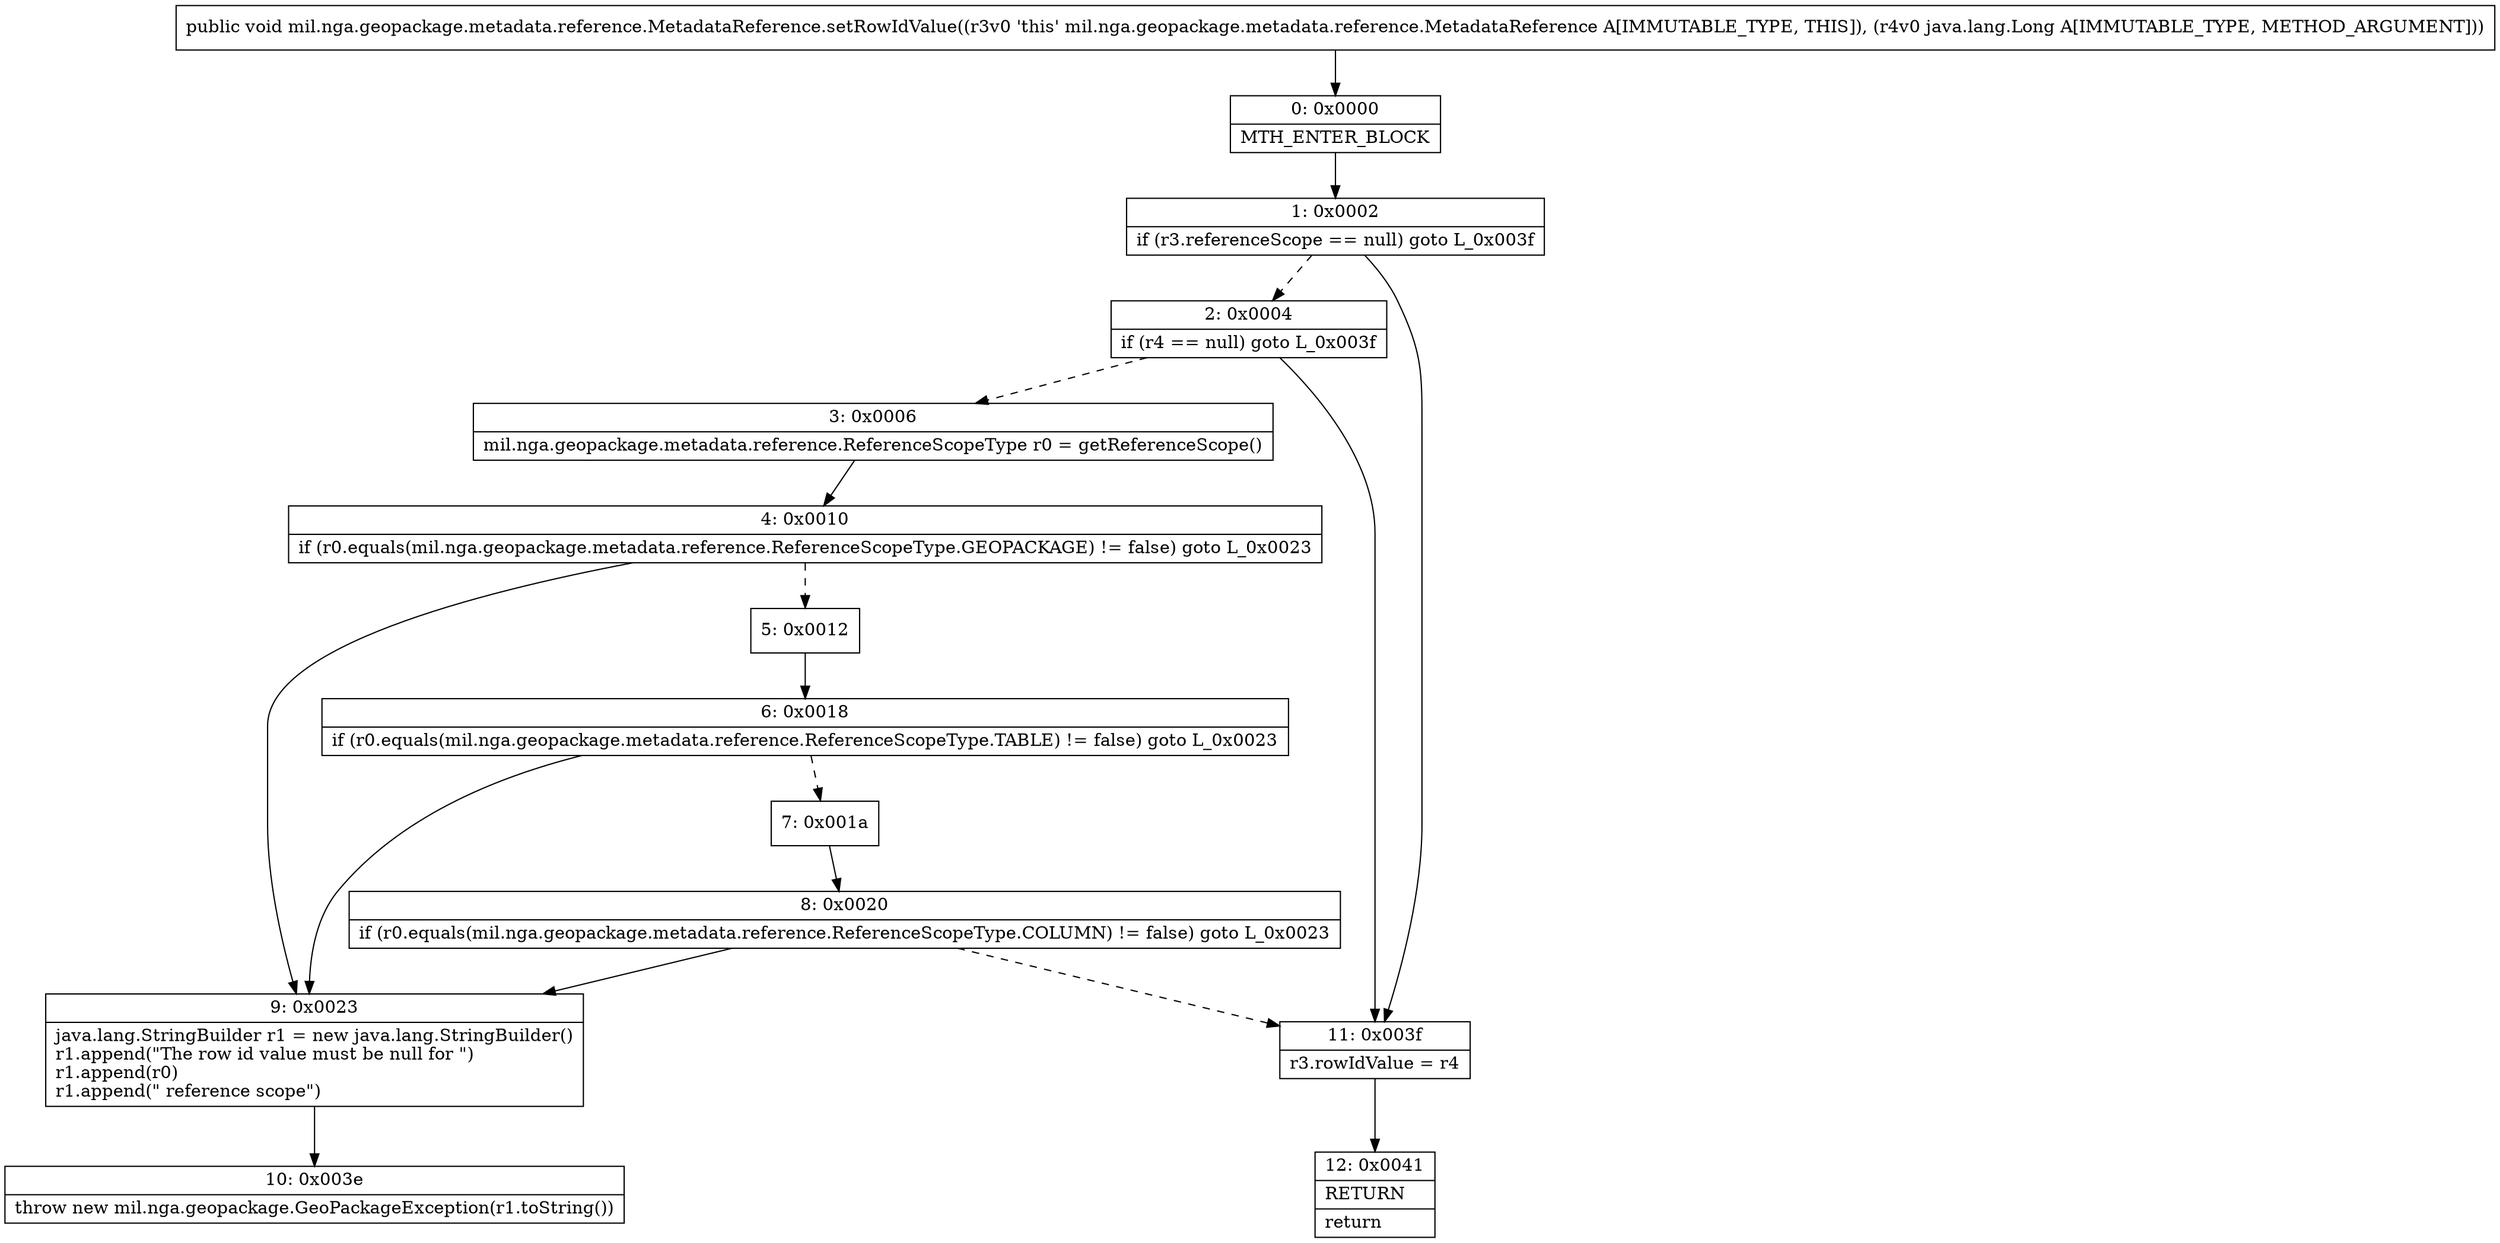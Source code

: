 digraph "CFG formil.nga.geopackage.metadata.reference.MetadataReference.setRowIdValue(Ljava\/lang\/Long;)V" {
Node_0 [shape=record,label="{0\:\ 0x0000|MTH_ENTER_BLOCK\l}"];
Node_1 [shape=record,label="{1\:\ 0x0002|if (r3.referenceScope == null) goto L_0x003f\l}"];
Node_2 [shape=record,label="{2\:\ 0x0004|if (r4 == null) goto L_0x003f\l}"];
Node_3 [shape=record,label="{3\:\ 0x0006|mil.nga.geopackage.metadata.reference.ReferenceScopeType r0 = getReferenceScope()\l}"];
Node_4 [shape=record,label="{4\:\ 0x0010|if (r0.equals(mil.nga.geopackage.metadata.reference.ReferenceScopeType.GEOPACKAGE) != false) goto L_0x0023\l}"];
Node_5 [shape=record,label="{5\:\ 0x0012}"];
Node_6 [shape=record,label="{6\:\ 0x0018|if (r0.equals(mil.nga.geopackage.metadata.reference.ReferenceScopeType.TABLE) != false) goto L_0x0023\l}"];
Node_7 [shape=record,label="{7\:\ 0x001a}"];
Node_8 [shape=record,label="{8\:\ 0x0020|if (r0.equals(mil.nga.geopackage.metadata.reference.ReferenceScopeType.COLUMN) != false) goto L_0x0023\l}"];
Node_9 [shape=record,label="{9\:\ 0x0023|java.lang.StringBuilder r1 = new java.lang.StringBuilder()\lr1.append(\"The row id value must be null for \")\lr1.append(r0)\lr1.append(\" reference scope\")\l}"];
Node_10 [shape=record,label="{10\:\ 0x003e|throw new mil.nga.geopackage.GeoPackageException(r1.toString())\l}"];
Node_11 [shape=record,label="{11\:\ 0x003f|r3.rowIdValue = r4\l}"];
Node_12 [shape=record,label="{12\:\ 0x0041|RETURN\l|return\l}"];
MethodNode[shape=record,label="{public void mil.nga.geopackage.metadata.reference.MetadataReference.setRowIdValue((r3v0 'this' mil.nga.geopackage.metadata.reference.MetadataReference A[IMMUTABLE_TYPE, THIS]), (r4v0 java.lang.Long A[IMMUTABLE_TYPE, METHOD_ARGUMENT])) }"];
MethodNode -> Node_0;
Node_0 -> Node_1;
Node_1 -> Node_2[style=dashed];
Node_1 -> Node_11;
Node_2 -> Node_3[style=dashed];
Node_2 -> Node_11;
Node_3 -> Node_4;
Node_4 -> Node_5[style=dashed];
Node_4 -> Node_9;
Node_5 -> Node_6;
Node_6 -> Node_7[style=dashed];
Node_6 -> Node_9;
Node_7 -> Node_8;
Node_8 -> Node_9;
Node_8 -> Node_11[style=dashed];
Node_9 -> Node_10;
Node_11 -> Node_12;
}

